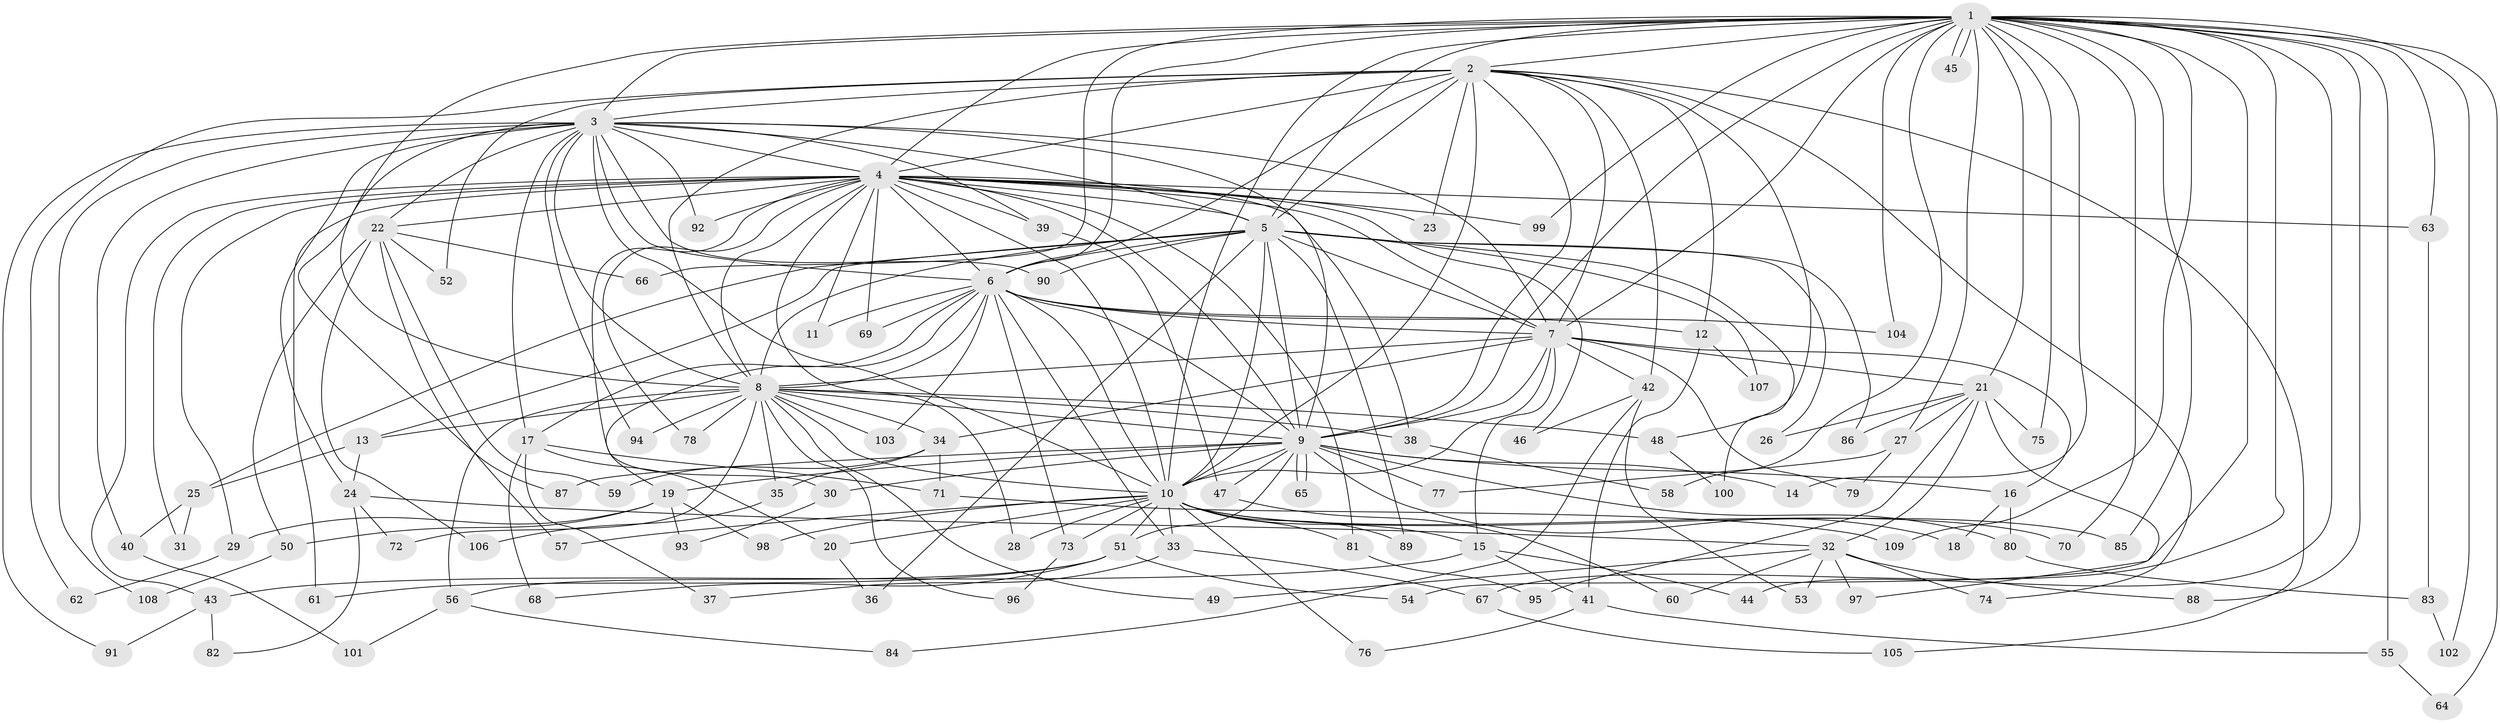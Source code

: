 // Generated by graph-tools (version 1.1) at 2025/13/03/09/25 04:13:55]
// undirected, 109 vertices, 243 edges
graph export_dot {
graph [start="1"]
  node [color=gray90,style=filled];
  1;
  2;
  3;
  4;
  5;
  6;
  7;
  8;
  9;
  10;
  11;
  12;
  13;
  14;
  15;
  16;
  17;
  18;
  19;
  20;
  21;
  22;
  23;
  24;
  25;
  26;
  27;
  28;
  29;
  30;
  31;
  32;
  33;
  34;
  35;
  36;
  37;
  38;
  39;
  40;
  41;
  42;
  43;
  44;
  45;
  46;
  47;
  48;
  49;
  50;
  51;
  52;
  53;
  54;
  55;
  56;
  57;
  58;
  59;
  60;
  61;
  62;
  63;
  64;
  65;
  66;
  67;
  68;
  69;
  70;
  71;
  72;
  73;
  74;
  75;
  76;
  77;
  78;
  79;
  80;
  81;
  82;
  83;
  84;
  85;
  86;
  87;
  88;
  89;
  90;
  91;
  92;
  93;
  94;
  95;
  96;
  97;
  98;
  99;
  100;
  101;
  102;
  103;
  104;
  105;
  106;
  107;
  108;
  109;
  1 -- 2;
  1 -- 3;
  1 -- 4;
  1 -- 5;
  1 -- 6;
  1 -- 7;
  1 -- 8;
  1 -- 9;
  1 -- 10;
  1 -- 14;
  1 -- 21;
  1 -- 27;
  1 -- 44;
  1 -- 45;
  1 -- 45;
  1 -- 54;
  1 -- 55;
  1 -- 58;
  1 -- 63;
  1 -- 64;
  1 -- 66;
  1 -- 67;
  1 -- 70;
  1 -- 75;
  1 -- 85;
  1 -- 88;
  1 -- 99;
  1 -- 102;
  1 -- 104;
  1 -- 109;
  2 -- 3;
  2 -- 4;
  2 -- 5;
  2 -- 6;
  2 -- 7;
  2 -- 8;
  2 -- 9;
  2 -- 10;
  2 -- 12;
  2 -- 23;
  2 -- 42;
  2 -- 48;
  2 -- 52;
  2 -- 62;
  2 -- 74;
  2 -- 105;
  3 -- 4;
  3 -- 5;
  3 -- 6;
  3 -- 7;
  3 -- 8;
  3 -- 9;
  3 -- 10;
  3 -- 17;
  3 -- 22;
  3 -- 24;
  3 -- 39;
  3 -- 40;
  3 -- 87;
  3 -- 90;
  3 -- 91;
  3 -- 92;
  3 -- 94;
  3 -- 108;
  4 -- 5;
  4 -- 6;
  4 -- 7;
  4 -- 8;
  4 -- 9;
  4 -- 10;
  4 -- 11;
  4 -- 22;
  4 -- 23;
  4 -- 28;
  4 -- 29;
  4 -- 30;
  4 -- 31;
  4 -- 38;
  4 -- 39;
  4 -- 43;
  4 -- 46;
  4 -- 61;
  4 -- 63;
  4 -- 69;
  4 -- 78;
  4 -- 81;
  4 -- 92;
  4 -- 99;
  5 -- 6;
  5 -- 7;
  5 -- 8;
  5 -- 9;
  5 -- 10;
  5 -- 13;
  5 -- 25;
  5 -- 26;
  5 -- 36;
  5 -- 86;
  5 -- 89;
  5 -- 90;
  5 -- 100;
  5 -- 107;
  6 -- 7;
  6 -- 8;
  6 -- 9;
  6 -- 10;
  6 -- 11;
  6 -- 12;
  6 -- 17;
  6 -- 19;
  6 -- 33;
  6 -- 69;
  6 -- 73;
  6 -- 103;
  6 -- 104;
  7 -- 8;
  7 -- 9;
  7 -- 10;
  7 -- 15;
  7 -- 16;
  7 -- 21;
  7 -- 34;
  7 -- 42;
  7 -- 79;
  8 -- 9;
  8 -- 10;
  8 -- 13;
  8 -- 34;
  8 -- 35;
  8 -- 38;
  8 -- 48;
  8 -- 49;
  8 -- 56;
  8 -- 72;
  8 -- 78;
  8 -- 94;
  8 -- 96;
  8 -- 103;
  9 -- 10;
  9 -- 14;
  9 -- 16;
  9 -- 18;
  9 -- 19;
  9 -- 30;
  9 -- 47;
  9 -- 51;
  9 -- 65;
  9 -- 65;
  9 -- 77;
  9 -- 80;
  9 -- 87;
  10 -- 15;
  10 -- 20;
  10 -- 28;
  10 -- 33;
  10 -- 51;
  10 -- 57;
  10 -- 70;
  10 -- 73;
  10 -- 76;
  10 -- 81;
  10 -- 85;
  10 -- 89;
  10 -- 98;
  12 -- 41;
  12 -- 107;
  13 -- 24;
  13 -- 25;
  15 -- 41;
  15 -- 43;
  15 -- 44;
  16 -- 18;
  16 -- 80;
  17 -- 20;
  17 -- 37;
  17 -- 68;
  17 -- 71;
  19 -- 29;
  19 -- 50;
  19 -- 93;
  19 -- 98;
  20 -- 36;
  21 -- 26;
  21 -- 27;
  21 -- 32;
  21 -- 75;
  21 -- 86;
  21 -- 95;
  21 -- 97;
  22 -- 50;
  22 -- 52;
  22 -- 57;
  22 -- 59;
  22 -- 66;
  22 -- 106;
  24 -- 32;
  24 -- 72;
  24 -- 82;
  25 -- 31;
  25 -- 40;
  27 -- 77;
  27 -- 79;
  29 -- 62;
  30 -- 93;
  32 -- 49;
  32 -- 53;
  32 -- 60;
  32 -- 74;
  32 -- 88;
  32 -- 97;
  33 -- 37;
  33 -- 67;
  34 -- 35;
  34 -- 59;
  34 -- 71;
  35 -- 106;
  38 -- 58;
  39 -- 47;
  40 -- 101;
  41 -- 55;
  41 -- 76;
  42 -- 46;
  42 -- 53;
  42 -- 84;
  43 -- 82;
  43 -- 91;
  47 -- 60;
  48 -- 100;
  50 -- 108;
  51 -- 54;
  51 -- 56;
  51 -- 61;
  51 -- 68;
  55 -- 64;
  56 -- 84;
  56 -- 101;
  63 -- 83;
  67 -- 105;
  71 -- 109;
  73 -- 96;
  80 -- 83;
  81 -- 95;
  83 -- 102;
}
